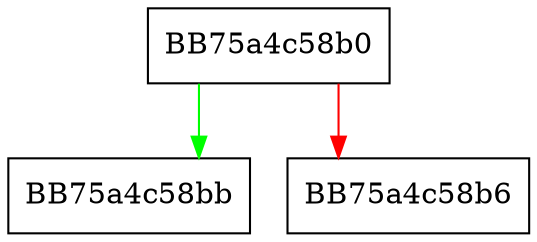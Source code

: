 digraph GetCertInfo {
  node [shape="box"];
  graph [splines=ortho];
  BB75a4c58b0 -> BB75a4c58bb [color="green"];
  BB75a4c58b0 -> BB75a4c58b6 [color="red"];
}